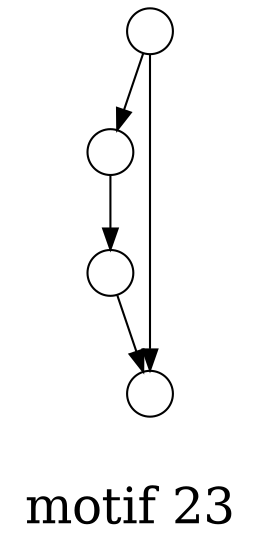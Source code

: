/*****
motif 23
*****/

digraph G {
  graph [splines=false overlap=false]
  node  [shape=ellipse, width=0.3, height=0.3, label=""]
  0 ;
  1 ;
  2 ;
  3 ;
  0 -> 1;
  0 -> 2;
  1 -> 3;
  3 -> 2;
  label = "\nmotif 23\n";  fontsize=24;
}
